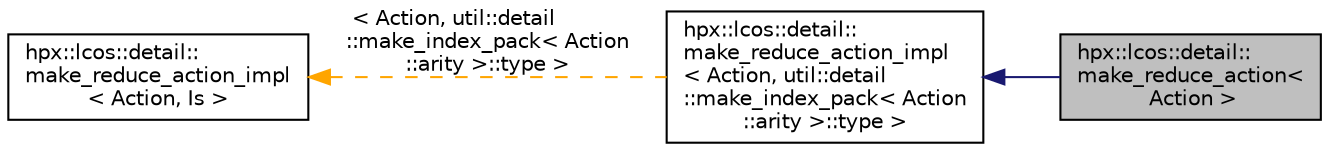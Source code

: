 digraph "hpx::lcos::detail::make_reduce_action&lt; Action &gt;"
{
  edge [fontname="Helvetica",fontsize="10",labelfontname="Helvetica",labelfontsize="10"];
  node [fontname="Helvetica",fontsize="10",shape=record];
  rankdir="LR";
  Node0 [label="hpx::lcos::detail::\lmake_reduce_action\<\l Action \>",height=0.2,width=0.4,color="black", fillcolor="grey75", style="filled", fontcolor="black"];
  Node1 -> Node0 [dir="back",color="midnightblue",fontsize="10",style="solid",fontname="Helvetica"];
  Node1 [label="hpx::lcos::detail::\lmake_reduce_action_impl\l\< Action, util::detail\l::make_index_pack\< Action\l::arity \>::type \>",height=0.2,width=0.4,color="black", fillcolor="white", style="filled",URL="$dd/d38/structhpx_1_1lcos_1_1detail_1_1make__reduce__action__impl.html"];
  Node2 -> Node1 [dir="back",color="orange",fontsize="10",style="dashed",label=" \< Action, util::detail\l::make_index_pack\< Action\l::arity \>::type \>" ,fontname="Helvetica"];
  Node2 [label="hpx::lcos::detail::\lmake_reduce_action_impl\l\< Action, Is \>",height=0.2,width=0.4,color="black", fillcolor="white", style="filled",URL="$dd/d38/structhpx_1_1lcos_1_1detail_1_1make__reduce__action__impl.html"];
}

